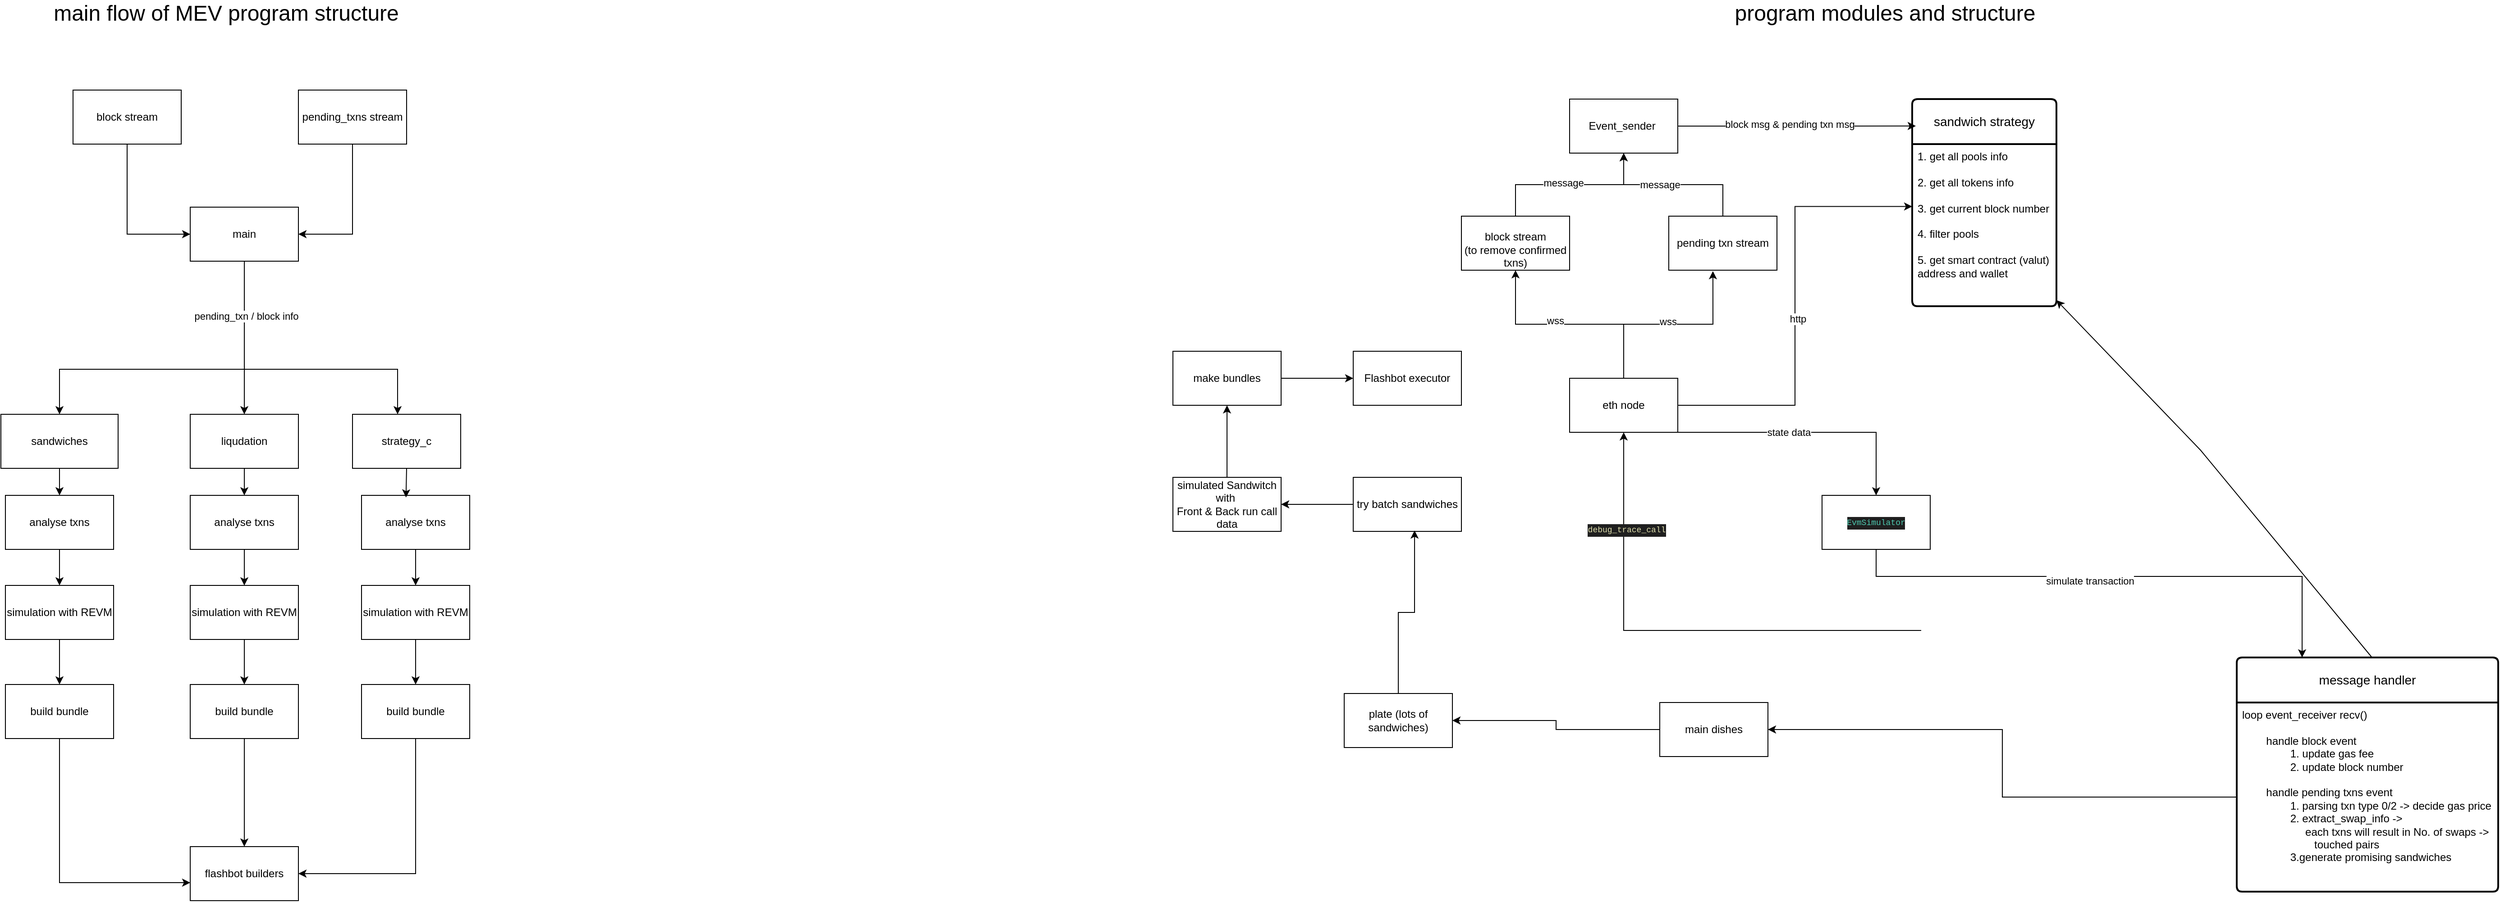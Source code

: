 <mxfile version="26.0.5">
  <diagram name="Page-1" id="zgckrhe_6N9PWMuFcXIP">
    <mxGraphModel dx="4639" dy="2707" grid="1" gridSize="10" guides="1" tooltips="1" connect="1" arrows="1" fold="1" page="1" pageScale="1" pageWidth="827" pageHeight="1169" math="0" shadow="0">
      <root>
        <mxCell id="0" />
        <mxCell id="1" parent="0" />
        <mxCell id="n855RKAs3QTDG8od7e2_-1" value="Event_sender&amp;nbsp;" style="rounded=0;whiteSpace=wrap;html=1;" parent="1" vertex="1">
          <mxGeometry x="100" y="60" width="120" height="60" as="geometry" />
        </mxCell>
        <mxCell id="n855RKAs3QTDG8od7e2_-8" style="edgeStyle=orthogonalEdgeStyle;rounded=0;orthogonalLoop=1;jettySize=auto;html=1;" parent="1" source="n855RKAs3QTDG8od7e2_-2" target="n855RKAs3QTDG8od7e2_-1" edge="1">
          <mxGeometry relative="1" as="geometry" />
        </mxCell>
        <mxCell id="n855RKAs3QTDG8od7e2_-11" value="message" style="edgeLabel;html=1;align=center;verticalAlign=middle;resizable=0;points=[];" parent="n855RKAs3QTDG8od7e2_-8" vertex="1" connectable="0">
          <mxGeometry x="0.167" relative="1" as="geometry">
            <mxPoint as="offset" />
          </mxGeometry>
        </mxCell>
        <mxCell id="n855RKAs3QTDG8od7e2_-2" value="pending txn stream" style="rounded=0;whiteSpace=wrap;html=1;" parent="1" vertex="1">
          <mxGeometry x="210" y="190" width="120" height="60" as="geometry" />
        </mxCell>
        <mxCell id="n855RKAs3QTDG8od7e2_-9" style="edgeStyle=orthogonalEdgeStyle;rounded=0;orthogonalLoop=1;jettySize=auto;html=1;" parent="1" source="n855RKAs3QTDG8od7e2_-3" target="n855RKAs3QTDG8od7e2_-1" edge="1">
          <mxGeometry relative="1" as="geometry" />
        </mxCell>
        <mxCell id="n855RKAs3QTDG8od7e2_-10" value="message" style="edgeLabel;html=1;align=center;verticalAlign=middle;resizable=0;points=[];" parent="n855RKAs3QTDG8od7e2_-9" vertex="1" connectable="0">
          <mxGeometry x="-0.074" y="2" relative="1" as="geometry">
            <mxPoint as="offset" />
          </mxGeometry>
        </mxCell>
        <mxCell id="n855RKAs3QTDG8od7e2_-3" value="&lt;br&gt;block stream&lt;div&gt;(to remove confirmed txns)&lt;/div&gt;" style="rounded=0;whiteSpace=wrap;html=1;" parent="1" vertex="1">
          <mxGeometry x="-20" y="190" width="120" height="60" as="geometry" />
        </mxCell>
        <mxCell id="n855RKAs3QTDG8od7e2_-6" style="edgeStyle=orthogonalEdgeStyle;rounded=0;orthogonalLoop=1;jettySize=auto;html=1;" parent="1" source="n855RKAs3QTDG8od7e2_-5" target="n855RKAs3QTDG8od7e2_-3" edge="1">
          <mxGeometry relative="1" as="geometry" />
        </mxCell>
        <mxCell id="n855RKAs3QTDG8od7e2_-20" value="wss" style="edgeLabel;html=1;align=center;verticalAlign=middle;resizable=0;points=[];" parent="n855RKAs3QTDG8od7e2_-6" vertex="1" connectable="0">
          <mxGeometry x="0.133" y="-4" relative="1" as="geometry">
            <mxPoint as="offset" />
          </mxGeometry>
        </mxCell>
        <mxCell id="pjb6bFIbFmet2o3GvCIe-5" value="" style="edgeStyle=orthogonalEdgeStyle;rounded=0;orthogonalLoop=1;jettySize=auto;html=1;" parent="1" source="n855RKAs3QTDG8od7e2_-5" target="pjb6bFIbFmet2o3GvCIe-4" edge="1">
          <mxGeometry relative="1" as="geometry">
            <Array as="points">
              <mxPoint x="440" y="430" />
            </Array>
          </mxGeometry>
        </mxCell>
        <mxCell id="pjb6bFIbFmet2o3GvCIe-6" value="state data" style="edgeLabel;html=1;align=center;verticalAlign=middle;resizable=0;points=[];" parent="pjb6bFIbFmet2o3GvCIe-5" vertex="1" connectable="0">
          <mxGeometry x="-0.155" relative="1" as="geometry">
            <mxPoint as="offset" />
          </mxGeometry>
        </mxCell>
        <mxCell id="n855RKAs3QTDG8od7e2_-5" value="eth node" style="rounded=0;whiteSpace=wrap;html=1;" parent="1" vertex="1">
          <mxGeometry x="100" y="370" width="120" height="60" as="geometry" />
        </mxCell>
        <mxCell id="n855RKAs3QTDG8od7e2_-7" style="edgeStyle=orthogonalEdgeStyle;rounded=0;orthogonalLoop=1;jettySize=auto;html=1;entryX=0.408;entryY=1.017;entryDx=0;entryDy=0;entryPerimeter=0;" parent="1" source="n855RKAs3QTDG8od7e2_-5" target="n855RKAs3QTDG8od7e2_-2" edge="1">
          <mxGeometry relative="1" as="geometry" />
        </mxCell>
        <mxCell id="n855RKAs3QTDG8od7e2_-21" value="wss" style="edgeLabel;html=1;align=center;verticalAlign=middle;resizable=0;points=[];" parent="n855RKAs3QTDG8od7e2_-7" vertex="1" connectable="0">
          <mxGeometry x="0.0" y="3" relative="1" as="geometry">
            <mxPoint as="offset" />
          </mxGeometry>
        </mxCell>
        <mxCell id="n855RKAs3QTDG8od7e2_-12" value="sandwich strategy" style="swimlane;childLayout=stackLayout;horizontal=1;startSize=50;horizontalStack=0;rounded=1;fontSize=14;fontStyle=0;strokeWidth=2;resizeParent=0;resizeLast=1;shadow=0;dashed=0;align=center;arcSize=4;whiteSpace=wrap;html=1;" parent="1" vertex="1">
          <mxGeometry x="480" y="60" width="160" height="230" as="geometry" />
        </mxCell>
        <mxCell id="n855RKAs3QTDG8od7e2_-13" value="1. get all pools info&lt;div&gt;&lt;br&gt;&lt;div&gt;2. get all tokens info&lt;/div&gt;&lt;div&gt;&lt;br&gt;&lt;/div&gt;&lt;div&gt;3. get current block number&lt;/div&gt;&lt;div&gt;&amp;nbsp;&lt;/div&gt;&lt;div&gt;4. filter pools&lt;/div&gt;&lt;div&gt;&lt;br&gt;&lt;/div&gt;&lt;div&gt;5. get smart contract (valut)&amp;nbsp;&lt;/div&gt;&lt;div&gt;address and wallet&lt;/div&gt;&lt;/div&gt;" style="align=left;strokeColor=none;fillColor=none;spacingLeft=4;fontSize=12;verticalAlign=top;resizable=0;rotatable=0;part=1;html=1;" parent="n855RKAs3QTDG8od7e2_-12" vertex="1">
          <mxGeometry y="50" width="160" height="180" as="geometry" />
        </mxCell>
        <mxCell id="n855RKAs3QTDG8od7e2_-18" style="edgeStyle=orthogonalEdgeStyle;rounded=0;orthogonalLoop=1;jettySize=auto;html=1;entryX=0.025;entryY=0.13;entryDx=0;entryDy=0;entryPerimeter=0;" parent="1" source="n855RKAs3QTDG8od7e2_-1" target="n855RKAs3QTDG8od7e2_-12" edge="1">
          <mxGeometry relative="1" as="geometry" />
        </mxCell>
        <mxCell id="n855RKAs3QTDG8od7e2_-19" value="block msg &amp;amp; pending txn msg" style="edgeLabel;html=1;align=center;verticalAlign=middle;resizable=0;points=[];" parent="n855RKAs3QTDG8od7e2_-18" vertex="1" connectable="0">
          <mxGeometry x="-0.046" y="2" relative="1" as="geometry">
            <mxPoint x="-2" as="offset" />
          </mxGeometry>
        </mxCell>
        <mxCell id="n855RKAs3QTDG8od7e2_-41" style="rounded=0;orthogonalLoop=1;jettySize=auto;html=1;" parent="1" source="n855RKAs3QTDG8od7e2_-39" target="n855RKAs3QTDG8od7e2_-13" edge="1">
          <mxGeometry relative="1" as="geometry">
            <Array as="points">
              <mxPoint x="990" y="680" />
              <mxPoint x="800" y="450" />
            </Array>
          </mxGeometry>
        </mxCell>
        <mxCell id="pjb6bFIbFmet2o3GvCIe-1" style="edgeStyle=orthogonalEdgeStyle;rounded=0;orthogonalLoop=1;jettySize=auto;html=1;entryX=0.5;entryY=1;entryDx=0;entryDy=0;" parent="1" target="n855RKAs3QTDG8od7e2_-5" edge="1">
          <mxGeometry relative="1" as="geometry">
            <mxPoint x="490" y="650" as="sourcePoint" />
            <Array as="points">
              <mxPoint x="160" y="650" />
            </Array>
          </mxGeometry>
        </mxCell>
        <mxCell id="pjb6bFIbFmet2o3GvCIe-2" value="&lt;div style=&quot;color: rgb(204, 204, 204); background-color: rgb(31, 31, 31); font-family: Menlo, Monaco, &amp;quot;Courier New&amp;quot;, monospace; font-size: 9px; line-height: 14px; white-space-collapse: preserve;&quot;&gt;&lt;span style=&quot;color: #dcdcaa;&quot;&gt;debug_trace_call&lt;/span&gt;&lt;/div&gt;" style="edgeLabel;html=1;align=center;verticalAlign=middle;resizable=0;points=[];" parent="pjb6bFIbFmet2o3GvCIe-1" vertex="1" connectable="0">
          <mxGeometry x="0.61" y="-2" relative="1" as="geometry">
            <mxPoint x="1" as="offset" />
          </mxGeometry>
        </mxCell>
        <mxCell id="n855RKAs3QTDG8od7e2_-39" value="message handler" style="swimlane;childLayout=stackLayout;horizontal=1;startSize=50;horizontalStack=0;rounded=1;fontSize=14;fontStyle=0;strokeWidth=2;resizeParent=0;resizeLast=1;shadow=0;dashed=0;align=center;arcSize=4;whiteSpace=wrap;html=1;" parent="1" vertex="1">
          <mxGeometry x="840" y="680" width="290" height="260" as="geometry" />
        </mxCell>
        <mxCell id="n855RKAs3QTDG8od7e2_-40" value="loop event_receiver recv()&lt;div&gt;&lt;span style=&quot;white-space: pre;&quot;&gt;&#x9;&lt;/span&gt;&lt;br&gt;&lt;/div&gt;&lt;div&gt;&lt;span style=&quot;white-space: pre;&quot;&gt;&#x9;&lt;/span&gt;handle block event&lt;br&gt;&lt;/div&gt;&lt;div&gt;&lt;span style=&quot;white-space: pre;&quot;&gt;&#x9;&lt;/span&gt;&lt;span style=&quot;white-space: pre;&quot;&gt;&#x9;&lt;/span&gt;1. update gas fee&lt;br&gt;&lt;/div&gt;&lt;div&gt;&lt;span style=&quot;white-space: pre;&quot;&gt;&#x9;&lt;/span&gt;&lt;span style=&quot;white-space: pre;&quot;&gt;&#x9;&lt;/span&gt;2. update block number&lt;br&gt;&lt;/div&gt;&lt;div&gt;&lt;br&gt;&lt;/div&gt;&lt;div&gt;&lt;span style=&quot;white-space: pre;&quot;&gt;&#x9;&lt;/span&gt;handle pending txns event&lt;br&gt;&lt;/div&gt;&lt;div&gt;&lt;span style=&quot;white-space: pre;&quot;&gt;&#x9;&lt;/span&gt;&lt;span style=&quot;white-space: pre;&quot;&gt;&#x9;&lt;/span&gt;1. parsing txn type 0/2 -&amp;gt; decide gas price&amp;nbsp;&lt;/div&gt;&lt;div&gt;&lt;span style=&quot;white-space: pre;&quot;&gt;&#x9;&lt;/span&gt;&lt;span style=&quot;white-space: pre;&quot;&gt;&#x9;&lt;/span&gt;2. extract_swap_info -&amp;gt;&lt;br&gt;&lt;span style=&quot;white-space: pre;&quot;&gt;&#x9;&lt;/span&gt;&lt;span style=&quot;white-space: pre;&quot;&gt;&#x9;&lt;/span&gt;&amp;nbsp; &amp;nbsp; &amp;nbsp;each txns will result in No. of swaps -&amp;gt;&lt;br&gt;&lt;span style=&quot;white-space: pre;&quot;&gt;&#x9;&lt;/span&gt;&lt;span style=&quot;white-space: pre;&quot;&gt;&#x9;&lt;/span&gt;&lt;span style=&quot;white-space: pre;&quot;&gt;&#x9;&lt;/span&gt;touched pairs&lt;br&gt;&lt;/div&gt;&lt;div&gt;&lt;span style=&quot;white-space: pre;&quot;&gt;&#x9;&lt;/span&gt;&lt;span style=&quot;white-space: pre;&quot;&gt;&#x9;&lt;/span&gt;3.generate promising sandwiches&lt;br&gt;&lt;/div&gt;" style="align=left;strokeColor=none;fillColor=none;spacingLeft=4;fontSize=12;verticalAlign=top;resizable=0;rotatable=0;part=1;html=1;" parent="n855RKAs3QTDG8od7e2_-39" vertex="1">
          <mxGeometry y="50" width="290" height="210" as="geometry" />
        </mxCell>
        <mxCell id="n855RKAs3QTDG8od7e2_-46" style="edgeStyle=orthogonalEdgeStyle;rounded=0;orthogonalLoop=1;jettySize=auto;html=1;entryX=1;entryY=0.5;entryDx=0;entryDy=0;" parent="1" source="n855RKAs3QTDG8od7e2_-43" target="n855RKAs3QTDG8od7e2_-44" edge="1">
          <mxGeometry relative="1" as="geometry" />
        </mxCell>
        <mxCell id="n855RKAs3QTDG8od7e2_-43" value="main dishes" style="rounded=0;whiteSpace=wrap;html=1;" parent="1" vertex="1">
          <mxGeometry x="200" y="730" width="120" height="60" as="geometry" />
        </mxCell>
        <mxCell id="n855RKAs3QTDG8od7e2_-44" value="plate (lots of sandwiches)" style="rounded=0;whiteSpace=wrap;html=1;" parent="1" vertex="1">
          <mxGeometry x="-150" y="720" width="120" height="60" as="geometry" />
        </mxCell>
        <mxCell id="n855RKAs3QTDG8od7e2_-45" style="edgeStyle=orthogonalEdgeStyle;rounded=0;orthogonalLoop=1;jettySize=auto;html=1;" parent="1" source="n855RKAs3QTDG8od7e2_-40" target="n855RKAs3QTDG8od7e2_-43" edge="1">
          <mxGeometry relative="1" as="geometry" />
        </mxCell>
        <mxCell id="n855RKAs3QTDG8od7e2_-51" value="" style="edgeStyle=orthogonalEdgeStyle;rounded=0;orthogonalLoop=1;jettySize=auto;html=1;" parent="1" source="n855RKAs3QTDG8od7e2_-47" target="n855RKAs3QTDG8od7e2_-50" edge="1">
          <mxGeometry relative="1" as="geometry" />
        </mxCell>
        <mxCell id="n855RKAs3QTDG8od7e2_-47" value="try batch sandwiches" style="rounded=0;whiteSpace=wrap;html=1;" parent="1" vertex="1">
          <mxGeometry x="-140" y="480" width="120" height="60" as="geometry" />
        </mxCell>
        <mxCell id="n855RKAs3QTDG8od7e2_-48" style="edgeStyle=orthogonalEdgeStyle;rounded=0;orthogonalLoop=1;jettySize=auto;html=1;entryX=0.567;entryY=0.983;entryDx=0;entryDy=0;entryPerimeter=0;" parent="1" source="n855RKAs3QTDG8od7e2_-44" target="n855RKAs3QTDG8od7e2_-47" edge="1">
          <mxGeometry relative="1" as="geometry" />
        </mxCell>
        <mxCell id="n855RKAs3QTDG8od7e2_-53" value="" style="edgeStyle=orthogonalEdgeStyle;rounded=0;orthogonalLoop=1;jettySize=auto;html=1;" parent="1" source="n855RKAs3QTDG8od7e2_-50" target="n855RKAs3QTDG8od7e2_-52" edge="1">
          <mxGeometry relative="1" as="geometry" />
        </mxCell>
        <mxCell id="n855RKAs3QTDG8od7e2_-50" value="simulated Sandwitch&lt;div&gt;with&amp;nbsp;&lt;/div&gt;&lt;div&gt;Front &amp;amp; Back run call data&lt;/div&gt;" style="whiteSpace=wrap;html=1;rounded=0;" parent="1" vertex="1">
          <mxGeometry x="-340" y="480" width="120" height="60" as="geometry" />
        </mxCell>
        <mxCell id="n855RKAs3QTDG8od7e2_-55" value="" style="edgeStyle=orthogonalEdgeStyle;rounded=0;orthogonalLoop=1;jettySize=auto;html=1;" parent="1" source="n855RKAs3QTDG8od7e2_-52" target="n855RKAs3QTDG8od7e2_-54" edge="1">
          <mxGeometry relative="1" as="geometry" />
        </mxCell>
        <mxCell id="n855RKAs3QTDG8od7e2_-52" value="make bundles" style="whiteSpace=wrap;html=1;rounded=0;" parent="1" vertex="1">
          <mxGeometry x="-340" y="340" width="120" height="60" as="geometry" />
        </mxCell>
        <mxCell id="n855RKAs3QTDG8od7e2_-54" value="Flashbot executor" style="whiteSpace=wrap;html=1;rounded=0;" parent="1" vertex="1">
          <mxGeometry x="-140" y="340" width="120" height="60" as="geometry" />
        </mxCell>
        <mxCell id="XTHhTMcUDwwYFkBCdSp1-2" style="edgeStyle=orthogonalEdgeStyle;rounded=0;orthogonalLoop=1;jettySize=auto;html=1;entryX=0;entryY=0.385;entryDx=0;entryDy=0;entryPerimeter=0;" parent="1" source="n855RKAs3QTDG8od7e2_-5" target="n855RKAs3QTDG8od7e2_-13" edge="1">
          <mxGeometry relative="1" as="geometry" />
        </mxCell>
        <mxCell id="XTHhTMcUDwwYFkBCdSp1-3" value="http" style="edgeLabel;html=1;align=center;verticalAlign=middle;resizable=0;points=[];" parent="XTHhTMcUDwwYFkBCdSp1-2" vertex="1" connectable="0">
          <mxGeometry x="-0.058" y="-3" relative="1" as="geometry">
            <mxPoint as="offset" />
          </mxGeometry>
        </mxCell>
        <mxCell id="pjb6bFIbFmet2o3GvCIe-7" style="edgeStyle=orthogonalEdgeStyle;rounded=0;orthogonalLoop=1;jettySize=auto;html=1;entryX=0.25;entryY=0;entryDx=0;entryDy=0;" parent="1" source="pjb6bFIbFmet2o3GvCIe-4" target="n855RKAs3QTDG8od7e2_-39" edge="1">
          <mxGeometry relative="1" as="geometry">
            <Array as="points">
              <mxPoint x="440" y="590" />
              <mxPoint x="913" y="590" />
            </Array>
          </mxGeometry>
        </mxCell>
        <mxCell id="pjb6bFIbFmet2o3GvCIe-8" value="simulate transaction" style="edgeLabel;html=1;align=center;verticalAlign=middle;resizable=0;points=[];" parent="pjb6bFIbFmet2o3GvCIe-7" vertex="1" connectable="0">
          <mxGeometry x="-0.101" y="-5" relative="1" as="geometry">
            <mxPoint as="offset" />
          </mxGeometry>
        </mxCell>
        <mxCell id="pjb6bFIbFmet2o3GvCIe-4" value="&lt;div style=&quot;color: rgb(204, 204, 204); background-color: rgb(31, 31, 31); font-family: Menlo, Monaco, &amp;quot;Courier New&amp;quot;, monospace; font-size: 9px; line-height: 14px; white-space: pre;&quot;&gt;&lt;span style=&quot;color: #4ec9b0;&quot;&gt;EvmSimulator&lt;/span&gt;&lt;/div&gt;" style="rounded=0;whiteSpace=wrap;html=1;" parent="1" vertex="1">
          <mxGeometry x="380" y="500" width="120" height="60" as="geometry" />
        </mxCell>
        <mxCell id="XrN3ZlYORd_J-IJ9S5LN-9" style="edgeStyle=orthogonalEdgeStyle;rounded=0;orthogonalLoop=1;jettySize=auto;html=1;entryX=0.5;entryY=0;entryDx=0;entryDy=0;" edge="1" parent="1" source="XrN3ZlYORd_J-IJ9S5LN-1" target="XrN3ZlYORd_J-IJ9S5LN-10">
          <mxGeometry relative="1" as="geometry">
            <mxPoint x="-1370" y="350" as="targetPoint" />
            <Array as="points">
              <mxPoint x="-1370" y="360" />
              <mxPoint x="-1575" y="360" />
            </Array>
          </mxGeometry>
        </mxCell>
        <mxCell id="XrN3ZlYORd_J-IJ9S5LN-12" style="edgeStyle=orthogonalEdgeStyle;rounded=0;orthogonalLoop=1;jettySize=auto;html=1;entryX=0.5;entryY=0;entryDx=0;entryDy=0;" edge="1" parent="1" source="XrN3ZlYORd_J-IJ9S5LN-1" target="XrN3ZlYORd_J-IJ9S5LN-11">
          <mxGeometry relative="1" as="geometry">
            <Array as="points">
              <mxPoint x="-1370" y="380" />
              <mxPoint x="-1370" y="380" />
            </Array>
          </mxGeometry>
        </mxCell>
        <mxCell id="XrN3ZlYORd_J-IJ9S5LN-16" style="edgeStyle=orthogonalEdgeStyle;rounded=0;orthogonalLoop=1;jettySize=auto;html=1;" edge="1" parent="1" target="XrN3ZlYORd_J-IJ9S5LN-14">
          <mxGeometry relative="1" as="geometry">
            <mxPoint x="-1370" y="240" as="sourcePoint" />
            <Array as="points">
              <mxPoint x="-1370" y="360" />
              <mxPoint x="-1200" y="360" />
            </Array>
          </mxGeometry>
        </mxCell>
        <mxCell id="XrN3ZlYORd_J-IJ9S5LN-17" value="pending_txn / block info" style="edgeLabel;html=1;align=center;verticalAlign=middle;resizable=0;points=[];" vertex="1" connectable="0" parent="XrN3ZlYORd_J-IJ9S5LN-16">
          <mxGeometry x="-0.641" y="2" relative="1" as="geometry">
            <mxPoint as="offset" />
          </mxGeometry>
        </mxCell>
        <mxCell id="XrN3ZlYORd_J-IJ9S5LN-1" value="main" style="rounded=0;whiteSpace=wrap;html=1;" vertex="1" parent="1">
          <mxGeometry x="-1430" y="180" width="120" height="60" as="geometry" />
        </mxCell>
        <mxCell id="XrN3ZlYORd_J-IJ9S5LN-2" value="&lt;font style=&quot;font-size: 24px;&quot;&gt;main flow of MEV program structure&lt;/font&gt;" style="text;html=1;align=center;verticalAlign=middle;whiteSpace=wrap;rounded=0;" vertex="1" parent="1">
          <mxGeometry x="-1620" y="-50" width="460" height="30" as="geometry" />
        </mxCell>
        <mxCell id="XrN3ZlYORd_J-IJ9S5LN-3" value="&lt;font style=&quot;font-size: 24px;&quot;&gt;program modules and structure&lt;/font&gt;" style="text;html=1;align=center;verticalAlign=middle;whiteSpace=wrap;rounded=0;" vertex="1" parent="1">
          <mxGeometry x="250" y="-50" width="400" height="30" as="geometry" />
        </mxCell>
        <mxCell id="XrN3ZlYORd_J-IJ9S5LN-5" style="edgeStyle=orthogonalEdgeStyle;rounded=0;orthogonalLoop=1;jettySize=auto;html=1;entryX=0;entryY=0.5;entryDx=0;entryDy=0;" edge="1" parent="1" source="XrN3ZlYORd_J-IJ9S5LN-4" target="XrN3ZlYORd_J-IJ9S5LN-1">
          <mxGeometry relative="1" as="geometry">
            <Array as="points">
              <mxPoint x="-1500" y="210" />
            </Array>
          </mxGeometry>
        </mxCell>
        <mxCell id="XrN3ZlYORd_J-IJ9S5LN-4" value="block stream" style="rounded=0;whiteSpace=wrap;html=1;" vertex="1" parent="1">
          <mxGeometry x="-1560" y="50" width="120" height="60" as="geometry" />
        </mxCell>
        <mxCell id="XrN3ZlYORd_J-IJ9S5LN-8" style="edgeStyle=orthogonalEdgeStyle;rounded=0;orthogonalLoop=1;jettySize=auto;html=1;entryX=1;entryY=0.5;entryDx=0;entryDy=0;" edge="1" parent="1" source="XrN3ZlYORd_J-IJ9S5LN-7" target="XrN3ZlYORd_J-IJ9S5LN-1">
          <mxGeometry relative="1" as="geometry" />
        </mxCell>
        <mxCell id="XrN3ZlYORd_J-IJ9S5LN-7" value="pending_txns stream" style="rounded=0;whiteSpace=wrap;html=1;" vertex="1" parent="1">
          <mxGeometry x="-1310" y="50" width="120" height="60" as="geometry" />
        </mxCell>
        <mxCell id="XrN3ZlYORd_J-IJ9S5LN-18" style="edgeStyle=orthogonalEdgeStyle;rounded=0;orthogonalLoop=1;jettySize=auto;html=1;" edge="1" parent="1" source="XrN3ZlYORd_J-IJ9S5LN-10" target="XrN3ZlYORd_J-IJ9S5LN-19">
          <mxGeometry relative="1" as="geometry">
            <mxPoint x="-1575" y="530" as="targetPoint" />
          </mxGeometry>
        </mxCell>
        <mxCell id="XrN3ZlYORd_J-IJ9S5LN-10" value="sandwiches" style="rounded=0;whiteSpace=wrap;html=1;" vertex="1" parent="1">
          <mxGeometry x="-1640" y="410" width="130" height="60" as="geometry" />
        </mxCell>
        <mxCell id="XrN3ZlYORd_J-IJ9S5LN-41" style="edgeStyle=orthogonalEdgeStyle;rounded=0;orthogonalLoop=1;jettySize=auto;html=1;exitX=0.5;exitY=1;exitDx=0;exitDy=0;entryX=0.5;entryY=0;entryDx=0;entryDy=0;" edge="1" parent="1" source="XrN3ZlYORd_J-IJ9S5LN-11" target="XrN3ZlYORd_J-IJ9S5LN-32">
          <mxGeometry relative="1" as="geometry" />
        </mxCell>
        <mxCell id="XrN3ZlYORd_J-IJ9S5LN-11" value="liqudation" style="rounded=0;whiteSpace=wrap;html=1;" vertex="1" parent="1">
          <mxGeometry x="-1430" y="410" width="120" height="60" as="geometry" />
        </mxCell>
        <mxCell id="XrN3ZlYORd_J-IJ9S5LN-14" value="strategy_c" style="rounded=0;whiteSpace=wrap;html=1;" vertex="1" parent="1">
          <mxGeometry x="-1250" y="410" width="120" height="60" as="geometry" />
        </mxCell>
        <mxCell id="XrN3ZlYORd_J-IJ9S5LN-21" value="" style="edgeStyle=orthogonalEdgeStyle;rounded=0;orthogonalLoop=1;jettySize=auto;html=1;" edge="1" parent="1" source="XrN3ZlYORd_J-IJ9S5LN-19" target="XrN3ZlYORd_J-IJ9S5LN-20">
          <mxGeometry relative="1" as="geometry" />
        </mxCell>
        <mxCell id="XrN3ZlYORd_J-IJ9S5LN-19" value="analyse txns" style="rounded=0;whiteSpace=wrap;html=1;" vertex="1" parent="1">
          <mxGeometry x="-1635" y="500" width="120" height="60" as="geometry" />
        </mxCell>
        <mxCell id="XrN3ZlYORd_J-IJ9S5LN-24" value="" style="edgeStyle=orthogonalEdgeStyle;rounded=0;orthogonalLoop=1;jettySize=auto;html=1;" edge="1" parent="1" source="XrN3ZlYORd_J-IJ9S5LN-20" target="XrN3ZlYORd_J-IJ9S5LN-23">
          <mxGeometry relative="1" as="geometry" />
        </mxCell>
        <mxCell id="XrN3ZlYORd_J-IJ9S5LN-20" value="simulation with REVM" style="rounded=0;whiteSpace=wrap;html=1;" vertex="1" parent="1">
          <mxGeometry x="-1635" y="600" width="120" height="60" as="geometry" />
        </mxCell>
        <mxCell id="XrN3ZlYORd_J-IJ9S5LN-43" style="edgeStyle=orthogonalEdgeStyle;rounded=0;orthogonalLoop=1;jettySize=auto;html=1;" edge="1" parent="1" source="XrN3ZlYORd_J-IJ9S5LN-23" target="XrN3ZlYORd_J-IJ9S5LN-44">
          <mxGeometry relative="1" as="geometry">
            <mxPoint x="-1440" y="920" as="targetPoint" />
            <Array as="points">
              <mxPoint x="-1575" y="930" />
            </Array>
          </mxGeometry>
        </mxCell>
        <mxCell id="XrN3ZlYORd_J-IJ9S5LN-23" value="build bundle" style="whiteSpace=wrap;html=1;rounded=0;" vertex="1" parent="1">
          <mxGeometry x="-1635" y="710" width="120" height="60" as="geometry" />
        </mxCell>
        <mxCell id="XrN3ZlYORd_J-IJ9S5LN-31" value="" style="edgeStyle=orthogonalEdgeStyle;rounded=0;orthogonalLoop=1;jettySize=auto;html=1;" edge="1" parent="1" source="XrN3ZlYORd_J-IJ9S5LN-32" target="XrN3ZlYORd_J-IJ9S5LN-34">
          <mxGeometry relative="1" as="geometry" />
        </mxCell>
        <mxCell id="XrN3ZlYORd_J-IJ9S5LN-32" value="analyse txns" style="rounded=0;whiteSpace=wrap;html=1;" vertex="1" parent="1">
          <mxGeometry x="-1430" y="500" width="120" height="60" as="geometry" />
        </mxCell>
        <mxCell id="XrN3ZlYORd_J-IJ9S5LN-33" value="" style="edgeStyle=orthogonalEdgeStyle;rounded=0;orthogonalLoop=1;jettySize=auto;html=1;" edge="1" parent="1" source="XrN3ZlYORd_J-IJ9S5LN-34" target="XrN3ZlYORd_J-IJ9S5LN-35">
          <mxGeometry relative="1" as="geometry" />
        </mxCell>
        <mxCell id="XrN3ZlYORd_J-IJ9S5LN-34" value="simulation with REVM" style="rounded=0;whiteSpace=wrap;html=1;" vertex="1" parent="1">
          <mxGeometry x="-1430" y="600" width="120" height="60" as="geometry" />
        </mxCell>
        <mxCell id="XrN3ZlYORd_J-IJ9S5LN-45" style="edgeStyle=orthogonalEdgeStyle;rounded=0;orthogonalLoop=1;jettySize=auto;html=1;" edge="1" parent="1" source="XrN3ZlYORd_J-IJ9S5LN-35" target="XrN3ZlYORd_J-IJ9S5LN-44">
          <mxGeometry relative="1" as="geometry" />
        </mxCell>
        <mxCell id="XrN3ZlYORd_J-IJ9S5LN-35" value="build bundle" style="whiteSpace=wrap;html=1;rounded=0;" vertex="1" parent="1">
          <mxGeometry x="-1430" y="710" width="120" height="60" as="geometry" />
        </mxCell>
        <mxCell id="XrN3ZlYORd_J-IJ9S5LN-36" value="" style="edgeStyle=orthogonalEdgeStyle;rounded=0;orthogonalLoop=1;jettySize=auto;html=1;" edge="1" parent="1" source="XrN3ZlYORd_J-IJ9S5LN-37" target="XrN3ZlYORd_J-IJ9S5LN-39">
          <mxGeometry relative="1" as="geometry" />
        </mxCell>
        <mxCell id="XrN3ZlYORd_J-IJ9S5LN-37" value="analyse txns" style="rounded=0;whiteSpace=wrap;html=1;" vertex="1" parent="1">
          <mxGeometry x="-1240" y="500" width="120" height="60" as="geometry" />
        </mxCell>
        <mxCell id="XrN3ZlYORd_J-IJ9S5LN-38" value="" style="edgeStyle=orthogonalEdgeStyle;rounded=0;orthogonalLoop=1;jettySize=auto;html=1;" edge="1" parent="1" source="XrN3ZlYORd_J-IJ9S5LN-39" target="XrN3ZlYORd_J-IJ9S5LN-40">
          <mxGeometry relative="1" as="geometry" />
        </mxCell>
        <mxCell id="XrN3ZlYORd_J-IJ9S5LN-39" value="simulation with REVM" style="rounded=0;whiteSpace=wrap;html=1;" vertex="1" parent="1">
          <mxGeometry x="-1240" y="600" width="120" height="60" as="geometry" />
        </mxCell>
        <mxCell id="XrN3ZlYORd_J-IJ9S5LN-46" style="edgeStyle=orthogonalEdgeStyle;rounded=0;orthogonalLoop=1;jettySize=auto;html=1;entryX=1;entryY=0.5;entryDx=0;entryDy=0;" edge="1" parent="1" source="XrN3ZlYORd_J-IJ9S5LN-40" target="XrN3ZlYORd_J-IJ9S5LN-44">
          <mxGeometry relative="1" as="geometry">
            <mxPoint x="-1180" y="920" as="targetPoint" />
            <Array as="points">
              <mxPoint x="-1180" y="920" />
            </Array>
          </mxGeometry>
        </mxCell>
        <mxCell id="XrN3ZlYORd_J-IJ9S5LN-40" value="build bundle" style="whiteSpace=wrap;html=1;rounded=0;" vertex="1" parent="1">
          <mxGeometry x="-1240" y="710" width="120" height="60" as="geometry" />
        </mxCell>
        <mxCell id="XrN3ZlYORd_J-IJ9S5LN-42" style="edgeStyle=orthogonalEdgeStyle;rounded=0;orthogonalLoop=1;jettySize=auto;html=1;exitX=0.5;exitY=1;exitDx=0;exitDy=0;entryX=0.411;entryY=0.039;entryDx=0;entryDy=0;entryPerimeter=0;" edge="1" parent="1" source="XrN3ZlYORd_J-IJ9S5LN-14" target="XrN3ZlYORd_J-IJ9S5LN-37">
          <mxGeometry relative="1" as="geometry" />
        </mxCell>
        <mxCell id="XrN3ZlYORd_J-IJ9S5LN-44" value="flashbot builders" style="rounded=0;whiteSpace=wrap;html=1;" vertex="1" parent="1">
          <mxGeometry x="-1430" y="890" width="120" height="60" as="geometry" />
        </mxCell>
      </root>
    </mxGraphModel>
  </diagram>
</mxfile>
